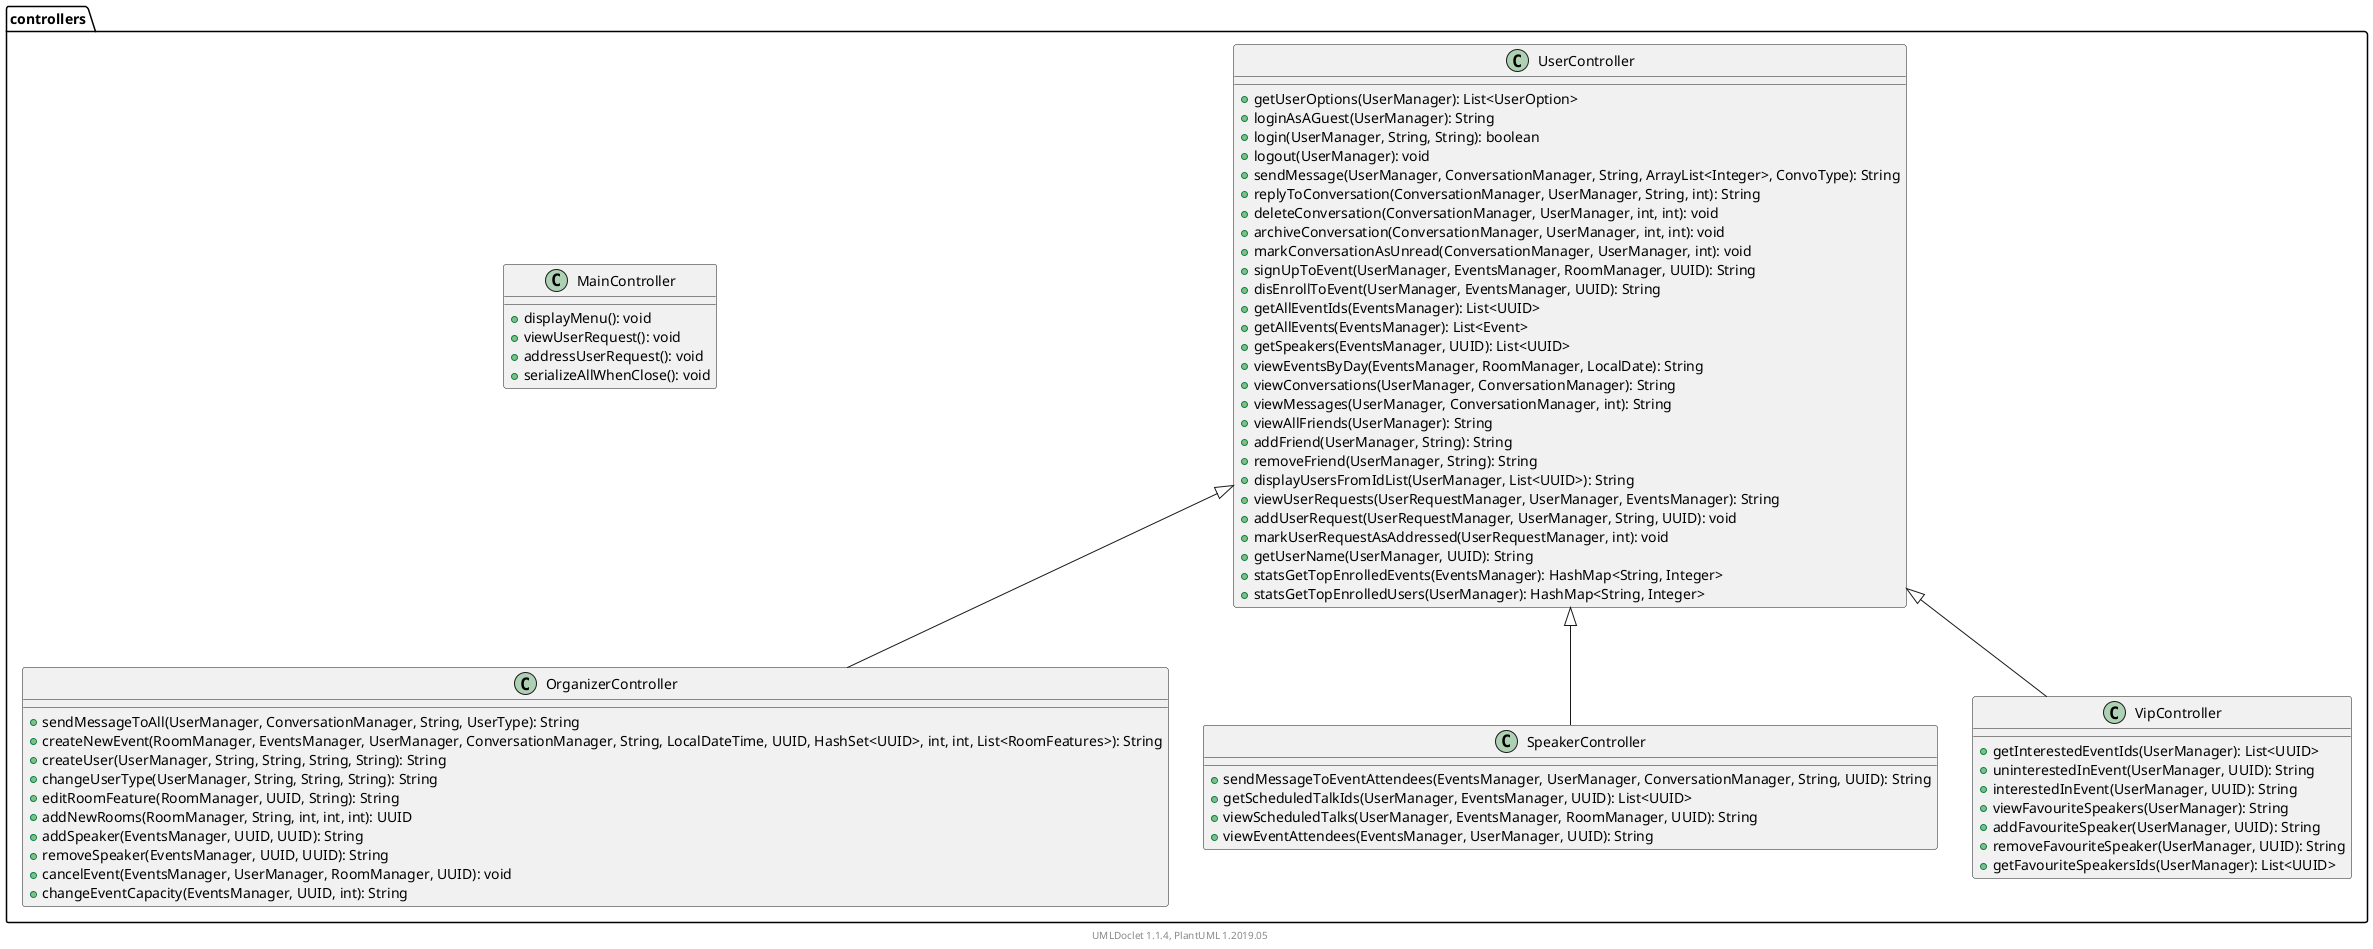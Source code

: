@startuml

    namespace controllers {

        class UserController [[UserController.html]] {
            +getUserOptions(UserManager): List<UserOption>
            +loginAsAGuest(UserManager): String
            +login(UserManager, String, String): boolean
            +logout(UserManager): void
            +sendMessage(UserManager, ConversationManager, String, ArrayList<Integer>, ConvoType): String
            +replyToConversation(ConversationManager, UserManager, String, int): String
            +deleteConversation(ConversationManager, UserManager, int, int): void
            +archiveConversation(ConversationManager, UserManager, int, int): void
            +markConversationAsUnread(ConversationManager, UserManager, int): void
            +signUpToEvent(UserManager, EventsManager, RoomManager, UUID): String
            +disEnrollToEvent(UserManager, EventsManager, UUID): String
            +getAllEventIds(EventsManager): List<UUID>
            +getAllEvents(EventsManager): List<Event>
            +getSpeakers(EventsManager, UUID): List<UUID>
            +viewEventsByDay(EventsManager, RoomManager, LocalDate): String
            +viewConversations(UserManager, ConversationManager): String
            +viewMessages(UserManager, ConversationManager, int): String
            +viewAllFriends(UserManager): String
            +addFriend(UserManager, String): String
            +removeFriend(UserManager, String): String
            +displayUsersFromIdList(UserManager, List<UUID>): String
            +viewUserRequests(UserRequestManager, UserManager, EventsManager): String
            +addUserRequest(UserRequestManager, UserManager, String, UUID): void
            +markUserRequestAsAddressed(UserRequestManager, int): void
            +getUserName(UserManager, UUID): String
            +statsGetTopEnrolledEvents(EventsManager): HashMap<String, Integer>
            +statsGetTopEnrolledUsers(UserManager): HashMap<String, Integer>
        }

        class OrganizerController [[OrganizerController.html]] {
            +sendMessageToAll(UserManager, ConversationManager, String, UserType): String
            +createNewEvent(RoomManager, EventsManager, UserManager, ConversationManager, String, LocalDateTime, UUID, HashSet<UUID>, int, int, List<RoomFeatures>): String
            +createUser(UserManager, String, String, String, String): String
            +changeUserType(UserManager, String, String, String): String
            +editRoomFeature(RoomManager, UUID, String): String
            +addNewRooms(RoomManager, String, int, int, int): UUID
            +addSpeaker(EventsManager, UUID, UUID): String
            +removeSpeaker(EventsManager, UUID, UUID): String
            +cancelEvent(EventsManager, UserManager, RoomManager, UUID): void
            +changeEventCapacity(EventsManager, UUID, int): String
        }

        class MainController [[MainController.html]] {
            +displayMenu(): void
            +viewUserRequest(): void
            +addressUserRequest(): void
            +serializeAllWhenClose(): void
        }

        class SpeakerController [[SpeakerController.html]] {
            +sendMessageToEventAttendees(EventsManager, UserManager, ConversationManager, String, UUID): String
            +getScheduledTalkIds(UserManager, EventsManager, UUID): List<UUID>
            +viewScheduledTalks(UserManager, EventsManager, RoomManager, UUID): String
            +viewEventAttendees(EventsManager, UserManager, UUID): String
        }

        class VipController [[VipController.html]] {
            +getInterestedEventIds(UserManager): List<UUID>
            +uninterestedInEvent(UserManager, UUID): String
            +interestedInEvent(UserManager, UUID): String
            +viewFavouriteSpeakers(UserManager): String
            +addFavouriteSpeaker(UserManager, UUID): String
            +removeFavouriteSpeaker(UserManager, UUID): String
            +getFavouriteSpeakersIds(UserManager): List<UUID>
        }

        UserController <|-- OrganizerController

        UserController <|-- SpeakerController

        UserController <|-- VipController

    }


    center footer UMLDoclet 1.1.4, PlantUML 1.2019.05
@enduml

